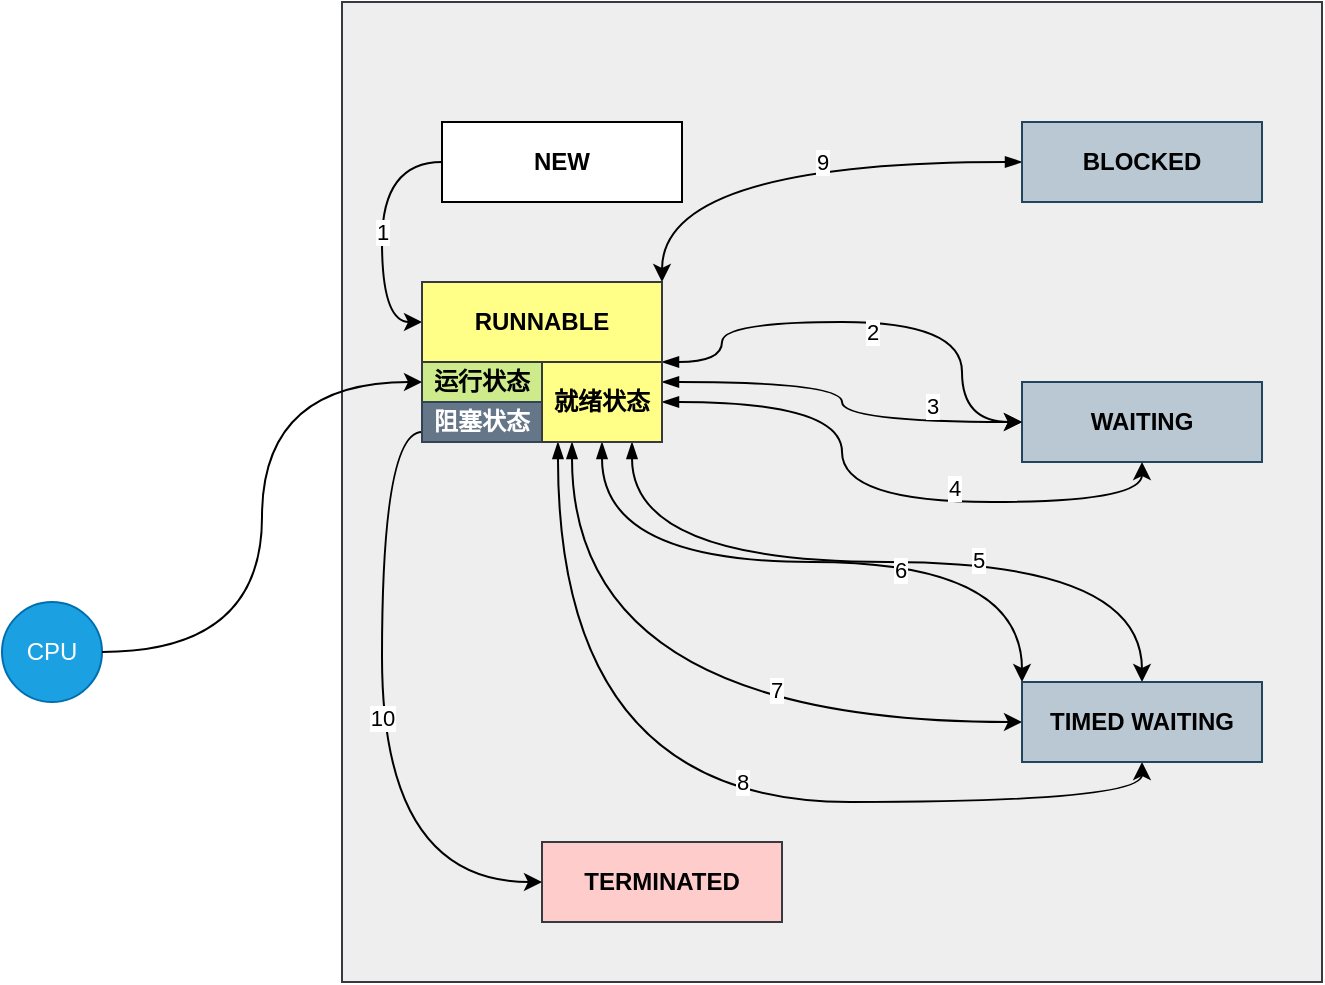 <mxfile version="14.4.3" type="device"><diagram id="w20P-fx_d0SCONy0nJus" name="第 1 页"><mxGraphModel dx="1086" dy="806" grid="1" gridSize="10" guides="1" tooltips="1" connect="1" arrows="1" fold="1" page="1" pageScale="1" pageWidth="827" pageHeight="1169" math="0" shadow="0"><root><mxCell id="0"/><mxCell id="1" parent="0"/><mxCell id="wCRpaYnpJuE0W5t9ZojZ-1" value="CPU" style="ellipse;whiteSpace=wrap;html=1;aspect=fixed;fillColor=#1ba1e2;strokeColor=#006EAF;fontColor=#ffffff;" parent="1" vertex="1"><mxGeometry x="10" y="390" width="50" height="50" as="geometry"/></mxCell><mxCell id="wCRpaYnpJuE0W5t9ZojZ-2" value="" style="whiteSpace=wrap;html=1;aspect=fixed;fillColor=#eeeeee;strokeColor=#36393d;" parent="1" vertex="1"><mxGeometry x="180" y="90" width="490" height="490" as="geometry"/></mxCell><mxCell id="wCRpaYnpJuE0W5t9ZojZ-21" value="1" style="edgeStyle=orthogonalEdgeStyle;orthogonalLoop=1;jettySize=auto;html=1;entryX=0;entryY=0.5;entryDx=0;entryDy=0;fontColor=#000000;curved=1;exitX=0;exitY=0.5;exitDx=0;exitDy=0;" parent="1" source="wCRpaYnpJuE0W5t9ZojZ-4" target="wCRpaYnpJuE0W5t9ZojZ-6" edge="1"><mxGeometry relative="1" as="geometry"/></mxCell><mxCell id="wCRpaYnpJuE0W5t9ZojZ-4" value="NEW" style="rounded=0;whiteSpace=wrap;html=1;fontStyle=1" parent="1" vertex="1"><mxGeometry x="230" y="150" width="120" height="40" as="geometry"/></mxCell><mxCell id="wCRpaYnpJuE0W5t9ZojZ-6" value="RUNNABLE" style="rounded=0;whiteSpace=wrap;html=1;fillColor=#ffff88;strokeColor=#36393d;fontStyle=1" parent="1" vertex="1"><mxGeometry x="220" y="230" width="120" height="40" as="geometry"/></mxCell><mxCell id="wCRpaYnpJuE0W5t9ZojZ-9" value="运行状态" style="rounded=0;whiteSpace=wrap;html=1;fillColor=#cdeb8b;strokeColor=#36393d;fontStyle=1" parent="1" vertex="1"><mxGeometry x="220" y="270" width="60" height="20" as="geometry"/></mxCell><mxCell id="wCRpaYnpJuE0W5t9ZojZ-10" value="TERMINATED" style="rounded=0;whiteSpace=wrap;html=1;fillColor=#ffcccc;strokeColor=#36393d;fontStyle=1" parent="1" vertex="1"><mxGeometry x="280" y="510" width="120" height="40" as="geometry"/></mxCell><mxCell id="wCRpaYnpJuE0W5t9ZojZ-40" value="9" style="edgeStyle=orthogonalEdgeStyle;curved=1;orthogonalLoop=1;jettySize=auto;html=1;entryX=1;entryY=0;entryDx=0;entryDy=0;startArrow=blockThin;startFill=1;fontColor=#000000;" parent="1" source="wCRpaYnpJuE0W5t9ZojZ-12" target="wCRpaYnpJuE0W5t9ZojZ-6" edge="1"><mxGeometry x="-0.167" relative="1" as="geometry"><mxPoint as="offset"/></mxGeometry></mxCell><mxCell id="wCRpaYnpJuE0W5t9ZojZ-12" value="BLOCKED" style="rounded=0;whiteSpace=wrap;html=1;fillColor=#bac8d3;strokeColor=#23445d;fontStyle=1" parent="1" vertex="1"><mxGeometry x="520" y="150" width="120" height="40" as="geometry"/></mxCell><mxCell id="wCRpaYnpJuE0W5t9ZojZ-13" style="edgeStyle=orthogonalEdgeStyle;orthogonalLoop=1;jettySize=auto;html=1;curved=1;entryX=0;entryY=0.5;entryDx=0;entryDy=0;" parent="1" source="wCRpaYnpJuE0W5t9ZojZ-1" target="wCRpaYnpJuE0W5t9ZojZ-9" edge="1"><mxGeometry relative="1" as="geometry"/></mxCell><mxCell id="wCRpaYnpJuE0W5t9ZojZ-14" value="WAITING" style="rounded=0;whiteSpace=wrap;html=1;fillColor=#bac8d3;strokeColor=#23445d;fontStyle=1" parent="1" vertex="1"><mxGeometry x="520" y="280" width="120" height="40" as="geometry"/></mxCell><mxCell id="wCRpaYnpJuE0W5t9ZojZ-23" value="10" style="edgeStyle=orthogonalEdgeStyle;curved=1;orthogonalLoop=1;jettySize=auto;html=1;entryX=0;entryY=0.5;entryDx=0;entryDy=0;fontColor=#000000;exitX=0;exitY=0.75;exitDx=0;exitDy=0;" parent="1" source="wCRpaYnpJuE0W5t9ZojZ-17" target="wCRpaYnpJuE0W5t9ZojZ-10" edge="1"><mxGeometry relative="1" as="geometry"/></mxCell><mxCell id="wCRpaYnpJuE0W5t9ZojZ-17" value="阻塞状态" style="rounded=0;whiteSpace=wrap;html=1;fillColor=#647687;strokeColor=#314354;fontStyle=1;fontColor=#ffffff;" parent="1" vertex="1"><mxGeometry x="220" y="290" width="60" height="20" as="geometry"/></mxCell><mxCell id="wCRpaYnpJuE0W5t9ZojZ-24" style="edgeStyle=orthogonalEdgeStyle;curved=1;orthogonalLoop=1;jettySize=auto;html=1;fontColor=#000000;exitX=1;exitY=0;exitDx=0;exitDy=0;startArrow=blockThin;startFill=1;" parent="1" source="wCRpaYnpJuE0W5t9ZojZ-18" target="wCRpaYnpJuE0W5t9ZojZ-14" edge="1"><mxGeometry relative="1" as="geometry"><Array as="points"><mxPoint x="370" y="270"/><mxPoint x="370" y="250"/><mxPoint x="490" y="250"/></Array></mxGeometry></mxCell><mxCell id="wCRpaYnpJuE0W5t9ZojZ-27" value="2" style="edgeLabel;html=1;align=center;verticalAlign=middle;resizable=0;points=[];fontColor=#000000;" parent="wCRpaYnpJuE0W5t9ZojZ-24" vertex="1" connectable="0"><mxGeometry y="-5" relative="1" as="geometry"><mxPoint as="offset"/></mxGeometry></mxCell><mxCell id="wCRpaYnpJuE0W5t9ZojZ-25" style="edgeStyle=orthogonalEdgeStyle;curved=1;orthogonalLoop=1;jettySize=auto;html=1;entryX=0;entryY=0.5;entryDx=0;entryDy=0;fontColor=#000000;startArrow=blockThin;startFill=1;exitX=1;exitY=0.25;exitDx=0;exitDy=0;" parent="1" source="wCRpaYnpJuE0W5t9ZojZ-18" target="wCRpaYnpJuE0W5t9ZojZ-14" edge="1"><mxGeometry relative="1" as="geometry"/></mxCell><mxCell id="wCRpaYnpJuE0W5t9ZojZ-28" value="3" style="edgeLabel;html=1;align=center;verticalAlign=middle;resizable=0;points=[];fontColor=#000000;" parent="wCRpaYnpJuE0W5t9ZojZ-25" vertex="1" connectable="0"><mxGeometry x="0.543" y="8" relative="1" as="geometry"><mxPoint as="offset"/></mxGeometry></mxCell><mxCell id="wCRpaYnpJuE0W5t9ZojZ-26" style="edgeStyle=orthogonalEdgeStyle;curved=1;orthogonalLoop=1;jettySize=auto;html=1;entryX=0.5;entryY=1;entryDx=0;entryDy=0;fontColor=#000000;startArrow=blockThin;startFill=1;" parent="1" source="wCRpaYnpJuE0W5t9ZojZ-18" target="wCRpaYnpJuE0W5t9ZojZ-14" edge="1"><mxGeometry relative="1" as="geometry"/></mxCell><mxCell id="wCRpaYnpJuE0W5t9ZojZ-29" value="4" style="edgeLabel;html=1;align=center;verticalAlign=middle;resizable=0;points=[];fontColor=#000000;" parent="wCRpaYnpJuE0W5t9ZojZ-26" vertex="1" connectable="0"><mxGeometry x="0.262" y="7" relative="1" as="geometry"><mxPoint as="offset"/></mxGeometry></mxCell><mxCell id="wCRpaYnpJuE0W5t9ZojZ-30" style="edgeStyle=orthogonalEdgeStyle;curved=1;orthogonalLoop=1;jettySize=auto;html=1;entryX=0.5;entryY=0;entryDx=0;entryDy=0;startArrow=blockThin;startFill=1;fontColor=#000000;exitX=0.75;exitY=1;exitDx=0;exitDy=0;" parent="1" source="wCRpaYnpJuE0W5t9ZojZ-18" target="wCRpaYnpJuE0W5t9ZojZ-19" edge="1"><mxGeometry relative="1" as="geometry"/></mxCell><mxCell id="wCRpaYnpJuE0W5t9ZojZ-35" value="5" style="edgeLabel;html=1;align=center;verticalAlign=middle;resizable=0;points=[];fontColor=#000000;" parent="wCRpaYnpJuE0W5t9ZojZ-30" vertex="1" connectable="0"><mxGeometry x="0.243" y="1" relative="1" as="geometry"><mxPoint as="offset"/></mxGeometry></mxCell><mxCell id="wCRpaYnpJuE0W5t9ZojZ-31" style="edgeStyle=orthogonalEdgeStyle;curved=1;orthogonalLoop=1;jettySize=auto;html=1;entryX=0;entryY=0;entryDx=0;entryDy=0;startArrow=blockThin;startFill=1;fontColor=#000000;exitX=0.5;exitY=1;exitDx=0;exitDy=0;" parent="1" source="wCRpaYnpJuE0W5t9ZojZ-18" target="wCRpaYnpJuE0W5t9ZojZ-19" edge="1"><mxGeometry relative="1" as="geometry"/></mxCell><mxCell id="wCRpaYnpJuE0W5t9ZojZ-36" value="6" style="edgeLabel;html=1;align=center;verticalAlign=middle;resizable=0;points=[];fontColor=#000000;" parent="wCRpaYnpJuE0W5t9ZojZ-31" vertex="1" connectable="0"><mxGeometry x="0.267" y="-4" relative="1" as="geometry"><mxPoint as="offset"/></mxGeometry></mxCell><mxCell id="wCRpaYnpJuE0W5t9ZojZ-32" style="edgeStyle=orthogonalEdgeStyle;curved=1;orthogonalLoop=1;jettySize=auto;html=1;entryX=0;entryY=0.5;entryDx=0;entryDy=0;startArrow=blockThin;startFill=1;fontColor=#000000;exitX=0.25;exitY=1;exitDx=0;exitDy=0;" parent="1" source="wCRpaYnpJuE0W5t9ZojZ-18" target="wCRpaYnpJuE0W5t9ZojZ-19" edge="1"><mxGeometry relative="1" as="geometry"/></mxCell><mxCell id="wCRpaYnpJuE0W5t9ZojZ-37" value="7" style="edgeLabel;html=1;align=center;verticalAlign=middle;resizable=0;points=[];fontColor=#000000;" parent="wCRpaYnpJuE0W5t9ZojZ-32" vertex="1" connectable="0"><mxGeometry x="0.326" y="16" relative="1" as="geometry"><mxPoint as="offset"/></mxGeometry></mxCell><mxCell id="wCRpaYnpJuE0W5t9ZojZ-33" value="8" style="edgeStyle=orthogonalEdgeStyle;curved=1;orthogonalLoop=1;jettySize=auto;html=1;entryX=0.5;entryY=1;entryDx=0;entryDy=0;startArrow=blockThin;startFill=1;fontColor=#000000;exitX=0.133;exitY=1;exitDx=0;exitDy=0;exitPerimeter=0;" parent="1" source="wCRpaYnpJuE0W5t9ZojZ-18" target="wCRpaYnpJuE0W5t9ZojZ-19" edge="1"><mxGeometry x="0.106" y="10" relative="1" as="geometry"><mxPoint as="offset"/></mxGeometry></mxCell><mxCell id="wCRpaYnpJuE0W5t9ZojZ-18" value="就绪状态" style="rounded=0;whiteSpace=wrap;html=1;fillColor=#ffff88;strokeColor=#36393d;fontStyle=1" parent="1" vertex="1"><mxGeometry x="280" y="270" width="60" height="40" as="geometry"/></mxCell><mxCell id="wCRpaYnpJuE0W5t9ZojZ-19" value="TIMED WAITING" style="rounded=0;whiteSpace=wrap;html=1;fillColor=#bac8d3;strokeColor=#23445d;fontStyle=1" parent="1" vertex="1"><mxGeometry x="520" y="430" width="120" height="40" as="geometry"/></mxCell></root></mxGraphModel></diagram></mxfile>